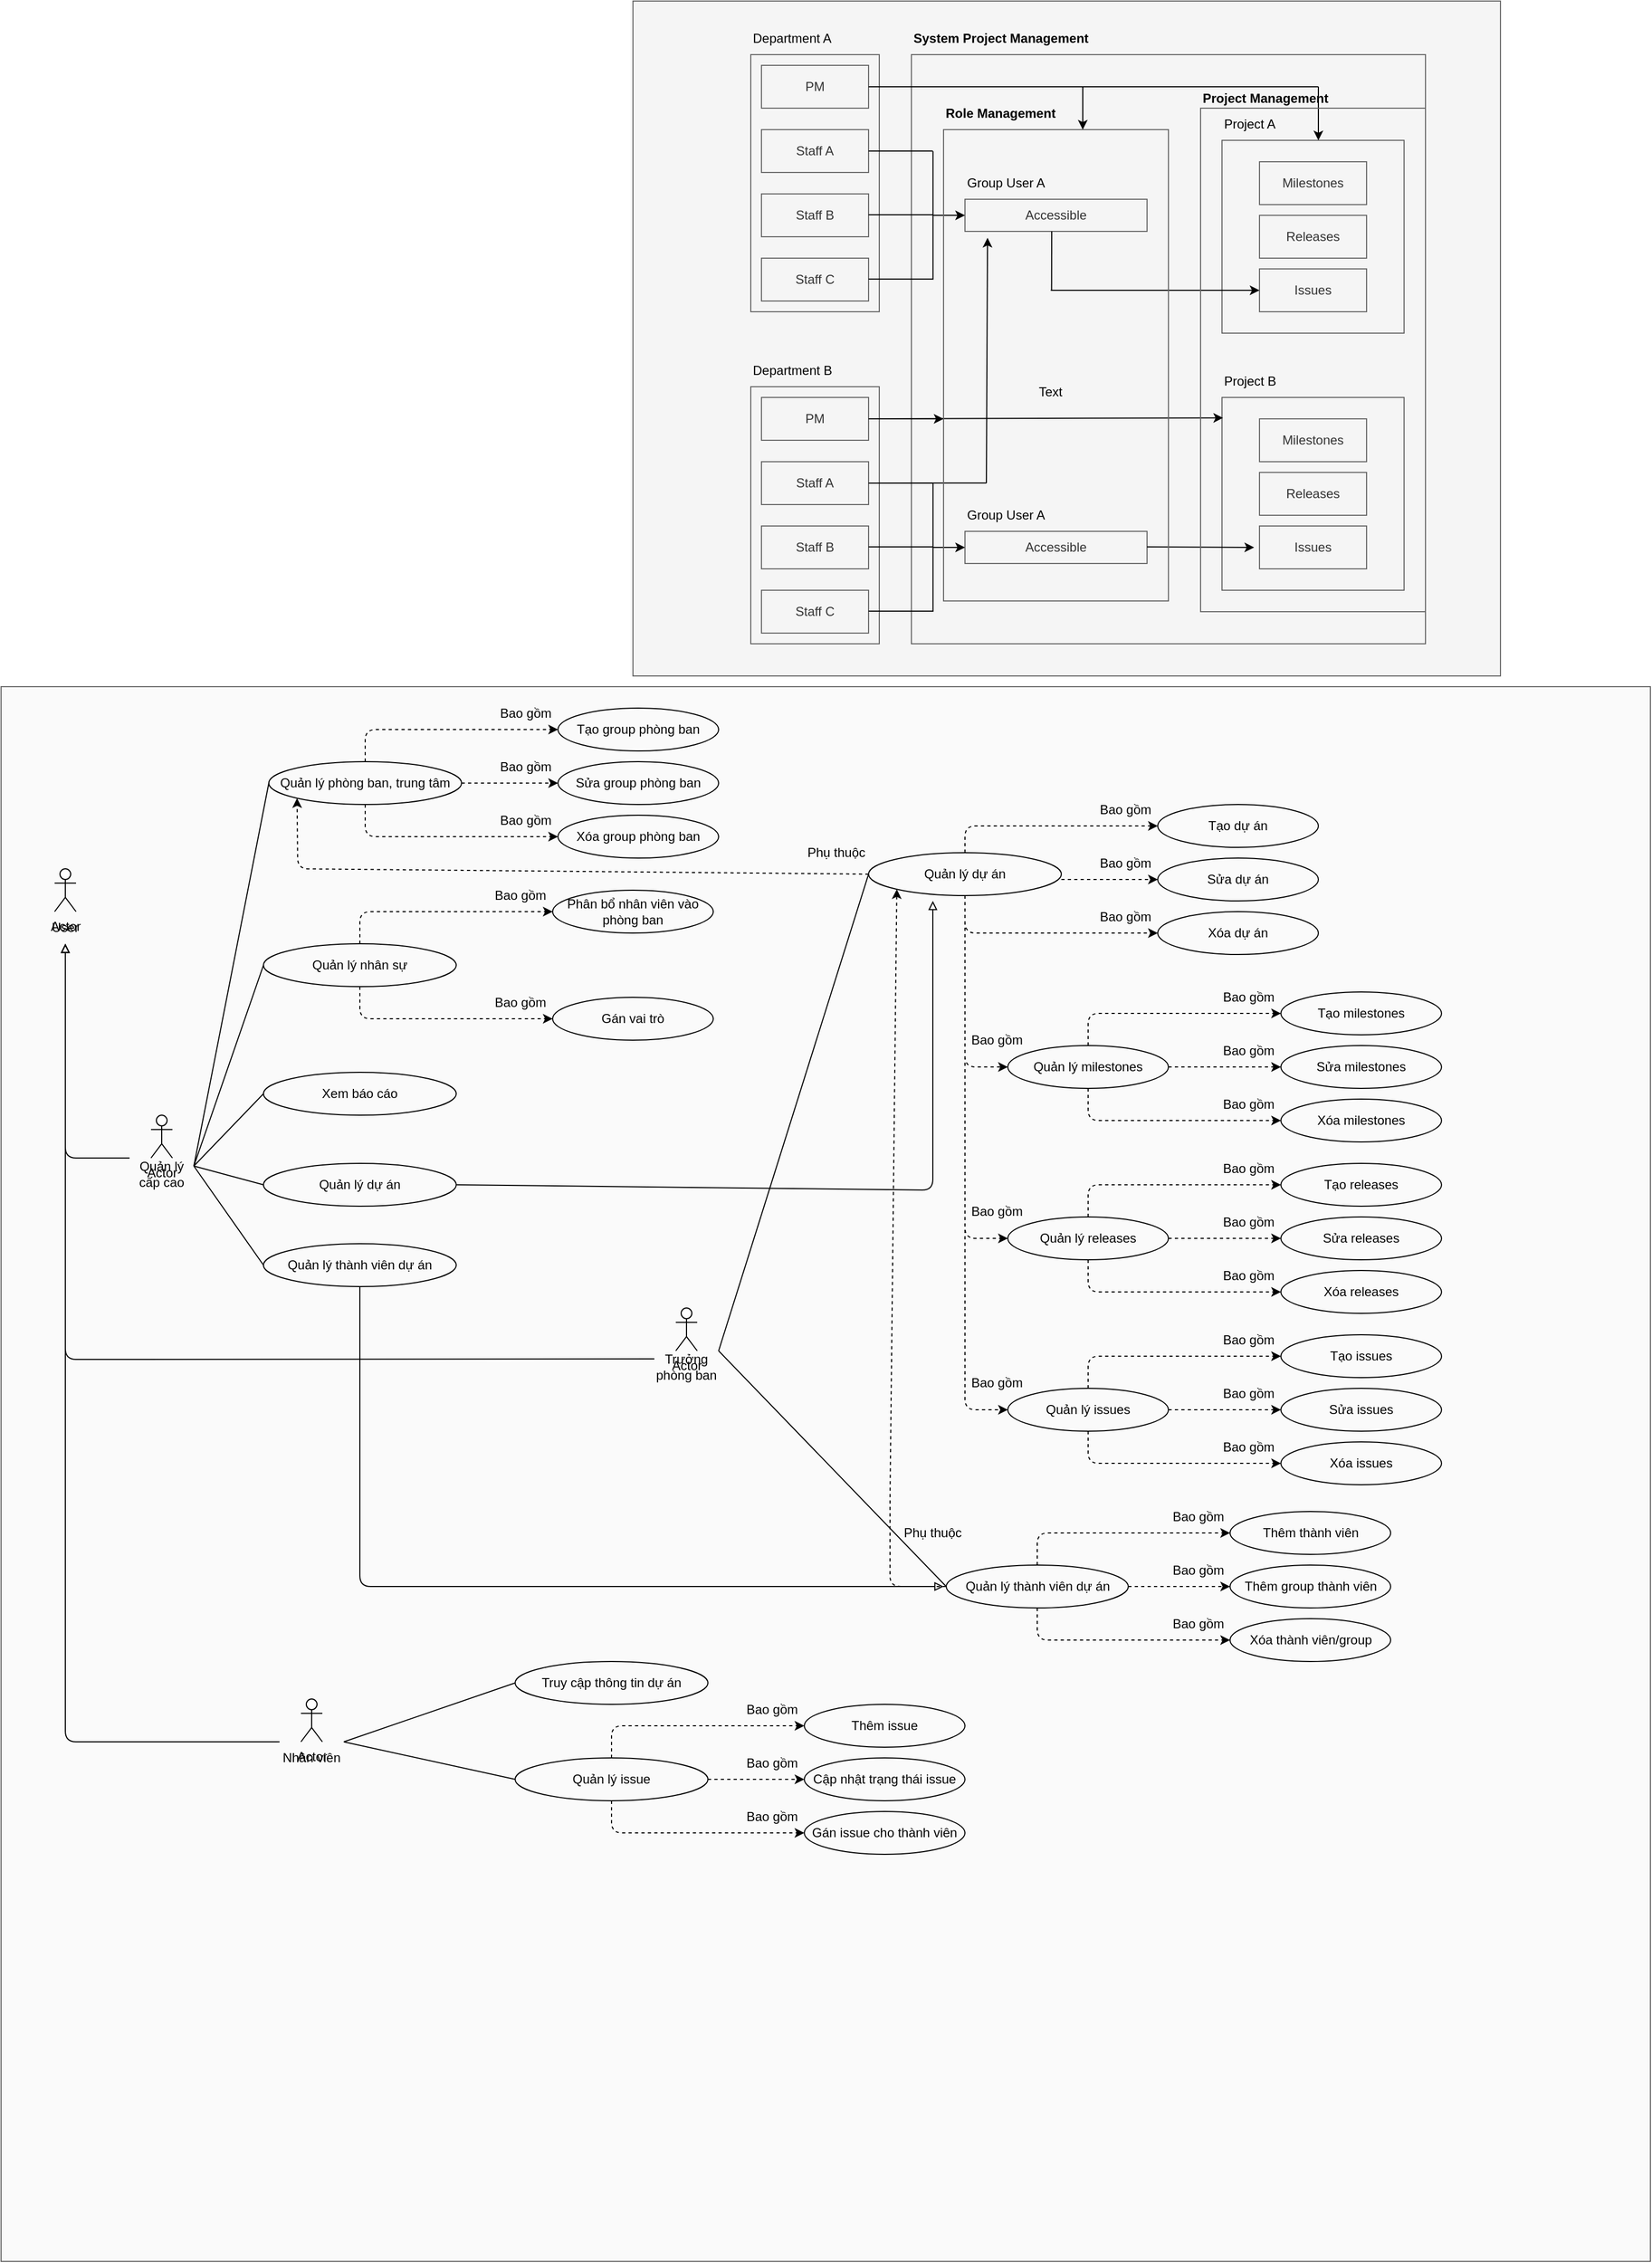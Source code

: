 <mxfile>
    <diagram id="dwlBz-xP3TsE14Cx_-Ta" name="Page-1">
        <mxGraphModel dx="2476" dy="787" grid="1" gridSize="10" guides="1" tooltips="1" connect="1" arrows="1" fold="1" page="1" pageScale="1" pageWidth="850" pageHeight="1100" math="0" shadow="0">
            <root>
                <mxCell id="0"/>
                <mxCell id="1" parent="0"/>
                <mxCell id="2" value="" style="rounded=0;whiteSpace=wrap;html=1;fillColor=#f5f5f5;fontColor=#333333;strokeColor=#666666;" parent="1" vertex="1">
                    <mxGeometry x="30" y="30" width="810" height="630" as="geometry"/>
                </mxCell>
                <mxCell id="3" value="" style="rounded=0;whiteSpace=wrap;html=1;fillColor=#f5f5f5;strokeColor=#666666;fontColor=#333333;" parent="1" vertex="1">
                    <mxGeometry x="290" y="80" width="480" height="550" as="geometry"/>
                </mxCell>
                <mxCell id="4" value="" style="rounded=0;whiteSpace=wrap;html=1;strokeColor=#666666;fillColor=#f5f5f5;fontColor=#333333;" parent="1" vertex="1">
                    <mxGeometry x="140" y="80" width="120" height="240" as="geometry"/>
                </mxCell>
                <mxCell id="5" value="Staff A" style="rounded=0;whiteSpace=wrap;html=1;strokeColor=#666666;fillColor=#f5f5f5;fontColor=#333333;" parent="1" vertex="1">
                    <mxGeometry x="150" y="150" width="100" height="40" as="geometry"/>
                </mxCell>
                <mxCell id="6" value="Staff B" style="rounded=0;whiteSpace=wrap;html=1;strokeColor=#666666;fillColor=#f5f5f5;fontColor=#333333;" parent="1" vertex="1">
                    <mxGeometry x="150" y="210" width="100" height="40" as="geometry"/>
                </mxCell>
                <mxCell id="7" value="Staff C" style="rounded=0;whiteSpace=wrap;html=1;strokeColor=#666666;fillColor=#f5f5f5;fontColor=#333333;" parent="1" vertex="1">
                    <mxGeometry x="150" y="270" width="100" height="40" as="geometry"/>
                </mxCell>
                <mxCell id="8" value="PM" style="rounded=0;whiteSpace=wrap;html=1;strokeColor=#666666;fillColor=#f5f5f5;fontColor=#333333;" parent="1" vertex="1">
                    <mxGeometry x="150" y="90" width="100" height="40" as="geometry"/>
                </mxCell>
                <mxCell id="9" value="" style="rounded=0;whiteSpace=wrap;html=1;strokeColor=#666666;fillColor=#f5f5f5;fontColor=#333333;" parent="1" vertex="1">
                    <mxGeometry x="580" y="160" width="170" height="180" as="geometry"/>
                </mxCell>
                <mxCell id="11" value="Milestones" style="rounded=0;whiteSpace=wrap;html=1;strokeColor=#666666;fillColor=#f5f5f5;fontColor=#333333;" parent="1" vertex="1">
                    <mxGeometry x="615" y="180" width="100" height="40" as="geometry"/>
                </mxCell>
                <mxCell id="12" value="Text" style="text;html=1;strokeColor=none;fillColor=none;align=center;verticalAlign=middle;whiteSpace=wrap;rounded=0;" parent="1" vertex="1">
                    <mxGeometry x="390" y="380" width="60" height="30" as="geometry"/>
                </mxCell>
                <mxCell id="13" value="Department A" style="text;html=1;strokeColor=none;fillColor=none;align=left;verticalAlign=middle;whiteSpace=wrap;rounded=0;fontColor=#000000;" parent="1" vertex="1">
                    <mxGeometry x="140" y="50" width="100" height="30" as="geometry"/>
                </mxCell>
                <mxCell id="14" value="Releases" style="rounded=0;whiteSpace=wrap;html=1;strokeColor=#666666;fillColor=#f5f5f5;fontColor=#333333;" parent="1" vertex="1">
                    <mxGeometry x="615" y="230" width="100" height="40" as="geometry"/>
                </mxCell>
                <mxCell id="15" value="Issues" style="rounded=0;whiteSpace=wrap;html=1;strokeColor=#666666;fillColor=#f5f5f5;fontColor=#333333;" parent="1" vertex="1">
                    <mxGeometry x="615" y="280" width="100" height="40" as="geometry"/>
                </mxCell>
                <mxCell id="16" value="Project A" style="text;html=1;strokeColor=none;fillColor=none;align=left;verticalAlign=middle;whiteSpace=wrap;rounded=0;fontColor=#000000;" parent="1" vertex="1">
                    <mxGeometry x="580" y="130" width="100" height="30" as="geometry"/>
                </mxCell>
                <mxCell id="17" value="Project B" style="text;html=1;strokeColor=none;fillColor=none;align=left;verticalAlign=middle;whiteSpace=wrap;rounded=0;fontColor=#000000;" parent="1" vertex="1">
                    <mxGeometry x="580" y="370" width="100" height="30" as="geometry"/>
                </mxCell>
                <mxCell id="18" value="" style="rounded=0;whiteSpace=wrap;html=1;strokeColor=#666666;fillColor=#f5f5f5;fontColor=#333333;" parent="1" vertex="1">
                    <mxGeometry x="580" y="400" width="170" height="180" as="geometry"/>
                </mxCell>
                <mxCell id="19" value="Milestones" style="rounded=0;whiteSpace=wrap;html=1;strokeColor=#666666;fillColor=#f5f5f5;fontColor=#333333;" parent="1" vertex="1">
                    <mxGeometry x="615" y="420" width="100" height="40" as="geometry"/>
                </mxCell>
                <mxCell id="20" value="Releases" style="rounded=0;whiteSpace=wrap;html=1;strokeColor=#666666;fillColor=#f5f5f5;fontColor=#333333;" parent="1" vertex="1">
                    <mxGeometry x="615" y="470" width="100" height="40" as="geometry"/>
                </mxCell>
                <mxCell id="21" value="Issues" style="rounded=0;whiteSpace=wrap;html=1;strokeColor=#666666;fillColor=#f5f5f5;fontColor=#333333;" parent="1" vertex="1">
                    <mxGeometry x="615" y="520" width="100" height="40" as="geometry"/>
                </mxCell>
                <mxCell id="22" value="Department B" style="text;html=1;strokeColor=none;fillColor=none;align=left;verticalAlign=middle;whiteSpace=wrap;rounded=0;fontColor=#000000;" parent="1" vertex="1">
                    <mxGeometry x="140" y="360" width="100" height="30" as="geometry"/>
                </mxCell>
                <mxCell id="23" value="" style="rounded=0;whiteSpace=wrap;html=1;strokeColor=#666666;fillColor=#f5f5f5;fontColor=#333333;" parent="1" vertex="1">
                    <mxGeometry x="140" y="390" width="120" height="240" as="geometry"/>
                </mxCell>
                <mxCell id="24" value="PM" style="rounded=0;whiteSpace=wrap;html=1;strokeColor=#666666;fillColor=#f5f5f5;fontColor=#333333;" parent="1" vertex="1">
                    <mxGeometry x="150" y="400" width="100" height="40" as="geometry"/>
                </mxCell>
                <mxCell id="25" value="Staff A" style="rounded=0;whiteSpace=wrap;html=1;strokeColor=#666666;fillColor=#f5f5f5;fontColor=#333333;" parent="1" vertex="1">
                    <mxGeometry x="150" y="460" width="100" height="40" as="geometry"/>
                </mxCell>
                <mxCell id="26" value="Staff B" style="rounded=0;whiteSpace=wrap;html=1;strokeColor=#666666;fillColor=#f5f5f5;fontColor=#333333;" parent="1" vertex="1">
                    <mxGeometry x="150" y="520" width="100" height="40" as="geometry"/>
                </mxCell>
                <mxCell id="27" value="Staff C" style="rounded=0;whiteSpace=wrap;html=1;strokeColor=#666666;fillColor=#f5f5f5;fontColor=#333333;" parent="1" vertex="1">
                    <mxGeometry x="150" y="580" width="100" height="40" as="geometry"/>
                </mxCell>
                <mxCell id="28" value="" style="endArrow=none;html=1;fontColor=#000000;strokeColor=#000000;exitX=1;exitY=0.5;exitDx=0;exitDy=0;" parent="1" source="8" edge="1">
                    <mxGeometry width="50" height="50" relative="1" as="geometry">
                        <mxPoint x="400" y="420" as="sourcePoint"/>
                        <mxPoint x="670" y="110" as="targetPoint"/>
                    </mxGeometry>
                </mxCell>
                <mxCell id="29" value="" style="endArrow=classic;html=1;strokeColor=#000000;fontColor=#000000;" parent="1" edge="1">
                    <mxGeometry width="50" height="50" relative="1" as="geometry">
                        <mxPoint x="670" y="110" as="sourcePoint"/>
                        <mxPoint x="670" y="160" as="targetPoint"/>
                    </mxGeometry>
                </mxCell>
                <mxCell id="31" value="Accessible" style="rounded=0;whiteSpace=wrap;html=1;strokeColor=#666666;fillColor=#f5f5f5;fontColor=#333333;" parent="1" vertex="1">
                    <mxGeometry x="340" y="215" width="170" height="30" as="geometry"/>
                </mxCell>
                <mxCell id="32" value="Group User A" style="text;html=1;strokeColor=none;fillColor=none;align=left;verticalAlign=middle;whiteSpace=wrap;rounded=0;fontColor=#000000;" parent="1" vertex="1">
                    <mxGeometry x="340" y="185" width="100" height="30" as="geometry"/>
                </mxCell>
                <mxCell id="33" value="" style="endArrow=none;html=1;strokeColor=#000000;fontColor=#000000;entryX=0.5;entryY=1;entryDx=0;entryDy=0;exitX=0.281;exitY=0.4;exitDx=0;exitDy=0;exitPerimeter=0;" parent="1" edge="1">
                    <mxGeometry width="50" height="50" relative="1" as="geometry">
                        <mxPoint x="420.88" y="300" as="sourcePoint"/>
                        <mxPoint x="421" y="245" as="targetPoint"/>
                    </mxGeometry>
                </mxCell>
                <mxCell id="34" value="" style="endArrow=classic;html=1;strokeColor=#000000;fontColor=#000000;entryX=0;entryY=0.5;entryDx=0;entryDy=0;exitX=0.271;exitY=0.4;exitDx=0;exitDy=0;exitPerimeter=0;" parent="1" source="3" target="15" edge="1">
                    <mxGeometry width="50" height="50" relative="1" as="geometry">
                        <mxPoint x="430" y="300" as="sourcePoint"/>
                        <mxPoint x="450" y="370" as="targetPoint"/>
                    </mxGeometry>
                </mxCell>
                <mxCell id="35" value="" style="endArrow=none;html=1;strokeColor=#000000;fontColor=#000000;entryX=0.042;entryY=0.164;entryDx=0;entryDy=0;entryPerimeter=0;exitX=0.042;exitY=0.382;exitDx=0;exitDy=0;exitPerimeter=0;" parent="1" source="3" target="3" edge="1">
                    <mxGeometry width="50" height="50" relative="1" as="geometry">
                        <mxPoint x="400" y="420" as="sourcePoint"/>
                        <mxPoint x="450" y="370" as="targetPoint"/>
                    </mxGeometry>
                </mxCell>
                <mxCell id="36" value="" style="endArrow=none;html=1;strokeColor=#000000;fontColor=#000000;exitX=1;exitY=0.5;exitDx=0;exitDy=0;" parent="1" source="5" edge="1">
                    <mxGeometry width="50" height="50" relative="1" as="geometry">
                        <mxPoint x="400" y="420" as="sourcePoint"/>
                        <mxPoint x="310" y="170" as="targetPoint"/>
                    </mxGeometry>
                </mxCell>
                <mxCell id="39" value="" style="endArrow=none;html=1;strokeColor=#000000;fontColor=#000000;exitX=1;exitY=0.5;exitDx=0;exitDy=0;" parent="1" edge="1">
                    <mxGeometry width="50" height="50" relative="1" as="geometry">
                        <mxPoint x="250" y="229.5" as="sourcePoint"/>
                        <mxPoint x="310" y="229.5" as="targetPoint"/>
                    </mxGeometry>
                </mxCell>
                <mxCell id="40" value="" style="endArrow=none;html=1;strokeColor=#000000;fontColor=#000000;exitX=1;exitY=0.5;exitDx=0;exitDy=0;" parent="1" edge="1">
                    <mxGeometry width="50" height="50" relative="1" as="geometry">
                        <mxPoint x="250" y="289.5" as="sourcePoint"/>
                        <mxPoint x="310" y="289.5" as="targetPoint"/>
                    </mxGeometry>
                </mxCell>
                <mxCell id="41" value="" style="endArrow=classic;html=1;strokeColor=#000000;fontColor=#000000;entryX=0;entryY=0.5;entryDx=0;entryDy=0;" parent="1" target="31" edge="1">
                    <mxGeometry width="50" height="50" relative="1" as="geometry">
                        <mxPoint x="310" y="230" as="sourcePoint"/>
                        <mxPoint x="450" y="370" as="targetPoint"/>
                    </mxGeometry>
                </mxCell>
                <mxCell id="42" value="" style="endArrow=classic;html=1;strokeColor=#000000;fontColor=#000000;exitX=1;exitY=0.5;exitDx=0;exitDy=0;entryX=0.006;entryY=0.106;entryDx=0;entryDy=0;entryPerimeter=0;" parent="1" source="24" target="18" edge="1">
                    <mxGeometry width="50" height="50" relative="1" as="geometry">
                        <mxPoint x="400" y="420" as="sourcePoint"/>
                        <mxPoint x="450" y="370" as="targetPoint"/>
                    </mxGeometry>
                </mxCell>
                <mxCell id="43" value="Accessible" style="rounded=0;whiteSpace=wrap;html=1;strokeColor=#666666;fillColor=#f5f5f5;fontColor=#333333;" parent="1" vertex="1">
                    <mxGeometry x="340" y="525" width="170" height="30" as="geometry"/>
                </mxCell>
                <mxCell id="44" value="Group User A" style="text;html=1;strokeColor=none;fillColor=none;align=left;verticalAlign=middle;whiteSpace=wrap;rounded=0;fontColor=#000000;" parent="1" vertex="1">
                    <mxGeometry x="340" y="495" width="100" height="30" as="geometry"/>
                </mxCell>
                <mxCell id="45" value="" style="endArrow=none;html=1;strokeColor=#000000;fontColor=#000000;exitX=1;exitY=0.5;exitDx=0;exitDy=0;" parent="1" edge="1">
                    <mxGeometry width="50" height="50" relative="1" as="geometry">
                        <mxPoint x="250" y="539.5" as="sourcePoint"/>
                        <mxPoint x="310" y="539.5" as="targetPoint"/>
                    </mxGeometry>
                </mxCell>
                <mxCell id="47" value="" style="endArrow=none;html=1;strokeColor=#000000;fontColor=#000000;exitX=1;exitY=0.5;exitDx=0;exitDy=0;" parent="1" edge="1">
                    <mxGeometry width="50" height="50" relative="1" as="geometry">
                        <mxPoint x="250" y="480" as="sourcePoint"/>
                        <mxPoint x="310" y="480" as="targetPoint"/>
                    </mxGeometry>
                </mxCell>
                <mxCell id="48" value="" style="endArrow=none;html=1;strokeColor=#000000;fontColor=#000000;entryX=0.042;entryY=0.164;entryDx=0;entryDy=0;entryPerimeter=0;exitX=0.042;exitY=0.382;exitDx=0;exitDy=0;exitPerimeter=0;" parent="1" edge="1">
                    <mxGeometry width="50" height="50" relative="1" as="geometry">
                        <mxPoint x="310.16" y="600.1" as="sourcePoint"/>
                        <mxPoint x="310.16" y="480.2" as="targetPoint"/>
                    </mxGeometry>
                </mxCell>
                <mxCell id="49" value="" style="endArrow=none;html=1;strokeColor=#000000;fontColor=#000000;exitX=1;exitY=0.5;exitDx=0;exitDy=0;" parent="1" edge="1">
                    <mxGeometry width="50" height="50" relative="1" as="geometry">
                        <mxPoint x="250" y="599.5" as="sourcePoint"/>
                        <mxPoint x="310" y="599.5" as="targetPoint"/>
                    </mxGeometry>
                </mxCell>
                <mxCell id="51" value="" style="endArrow=classic;html=1;strokeColor=#000000;fontColor=#000000;entryX=0;entryY=0.5;entryDx=0;entryDy=0;" parent="1" target="43" edge="1">
                    <mxGeometry width="50" height="50" relative="1" as="geometry">
                        <mxPoint x="310" y="540" as="sourcePoint"/>
                        <mxPoint x="350" y="240" as="targetPoint"/>
                    </mxGeometry>
                </mxCell>
                <mxCell id="52" value="" style="endArrow=classic;html=1;strokeColor=#000000;fontColor=#000000;exitX=0.271;exitY=0.4;exitDx=0;exitDy=0;exitPerimeter=0;" parent="1" edge="1">
                    <mxGeometry width="50" height="50" relative="1" as="geometry">
                        <mxPoint x="510.0" y="539.5" as="sourcePoint"/>
                        <mxPoint x="610" y="540" as="targetPoint"/>
                    </mxGeometry>
                </mxCell>
                <mxCell id="53" value="&lt;b&gt;System Project Management&lt;/b&gt;" style="text;html=1;strokeColor=none;fillColor=none;align=left;verticalAlign=middle;whiteSpace=wrap;rounded=0;fontColor=#000000;" parent="1" vertex="1">
                    <mxGeometry x="290" y="50" width="170" height="30" as="geometry"/>
                </mxCell>
                <mxCell id="54" value="" style="endArrow=none;html=1;strokeColor=#000000;fontColor=#000000;exitX=1;exitY=0.5;exitDx=0;exitDy=0;entryX=0.146;entryY=0.727;entryDx=0;entryDy=0;entryPerimeter=0;" parent="1" source="25" target="3" edge="1">
                    <mxGeometry width="50" height="50" relative="1" as="geometry">
                        <mxPoint x="400" y="410" as="sourcePoint"/>
                        <mxPoint x="450" y="360" as="targetPoint"/>
                    </mxGeometry>
                </mxCell>
                <mxCell id="55" value="" style="endArrow=classic;html=1;strokeColor=#000000;fontColor=#000000;entryX=0.124;entryY=1.2;entryDx=0;entryDy=0;entryPerimeter=0;" parent="1" target="31" edge="1">
                    <mxGeometry width="50" height="50" relative="1" as="geometry">
                        <mxPoint x="360" y="480" as="sourcePoint"/>
                        <mxPoint x="450" y="360" as="targetPoint"/>
                    </mxGeometry>
                </mxCell>
                <mxCell id="56" value="" style="rounded=0;whiteSpace=wrap;html=1;strokeColor=#666666;fontColor=#333333;fillColor=none;" parent="1" vertex="1">
                    <mxGeometry x="320" y="150" width="210" height="440" as="geometry"/>
                </mxCell>
                <mxCell id="57" value="&lt;b&gt;Role Management&lt;/b&gt;" style="text;html=1;strokeColor=none;fillColor=none;align=left;verticalAlign=middle;whiteSpace=wrap;rounded=0;fontColor=#000000;" parent="1" vertex="1">
                    <mxGeometry x="320" y="120" width="120" height="30" as="geometry"/>
                </mxCell>
                <mxCell id="58" value="" style="rounded=0;whiteSpace=wrap;html=1;strokeColor=#666666;fontColor=#333333;fillColor=none;" parent="1" vertex="1">
                    <mxGeometry x="560" y="130" width="210" height="470" as="geometry"/>
                </mxCell>
                <mxCell id="59" value="&lt;b&gt;Project Management&lt;/b&gt;" style="text;html=1;strokeColor=none;fillColor=none;align=left;verticalAlign=middle;whiteSpace=wrap;rounded=0;fontColor=#000000;" parent="1" vertex="1">
                    <mxGeometry x="560" y="106" width="120" height="30" as="geometry"/>
                </mxCell>
                <mxCell id="60" value="" style="endArrow=classic;html=1;strokeColor=#000000;fontColor=#000000;" parent="1" edge="1">
                    <mxGeometry width="50" height="50" relative="1" as="geometry">
                        <mxPoint x="450" y="110" as="sourcePoint"/>
                        <mxPoint x="450" y="150" as="targetPoint"/>
                    </mxGeometry>
                </mxCell>
                <mxCell id="61" value="" style="endArrow=classic;html=1;strokeColor=#000000;fontColor=#000000;exitX=1;exitY=0.5;exitDx=0;exitDy=0;" parent="1" source="24" edge="1">
                    <mxGeometry width="50" height="50" relative="1" as="geometry">
                        <mxPoint x="400" y="400" as="sourcePoint"/>
                        <mxPoint x="320" y="420" as="targetPoint"/>
                    </mxGeometry>
                </mxCell>
                <mxCell id="62" value="" style="rounded=0;whiteSpace=wrap;html=1;fillColor=#FAFAFA;fontColor=#333333;strokeColor=#666666;gradientColor=none;" parent="1" vertex="1">
                    <mxGeometry x="-560" y="670" width="1540" height="1470" as="geometry"/>
                </mxCell>
                <mxCell id="63" value="Actor" style="shape=umlActor;verticalLabelPosition=bottom;verticalAlign=top;html=1;outlineConnect=0;strokeColor=#000000;" parent="1" vertex="1">
                    <mxGeometry x="-420" y="1070" width="20" height="40" as="geometry"/>
                </mxCell>
                <mxCell id="64" value="Quản lý cấp cao" style="text;html=1;align=center;verticalAlign=middle;whiteSpace=wrap;rounded=0;fontColor=#000000;" parent="1" vertex="1">
                    <mxGeometry x="-440" y="1110" width="60" height="30" as="geometry"/>
                </mxCell>
                <mxCell id="65" value="Quản lý phòng ban, trung tâm" style="ellipse;whiteSpace=wrap;html=1;strokeColor=#000000;fontColor=#030303;fillColor=#FAFAFA;" parent="1" vertex="1">
                    <mxGeometry x="-310" y="740" width="180" height="40" as="geometry"/>
                </mxCell>
                <mxCell id="66" value="" style="endArrow=none;html=1;fontColor=#030303;strokeColor=#000000;entryX=0;entryY=0.5;entryDx=0;entryDy=0;exitX=1;exitY=0.25;exitDx=0;exitDy=0;" parent="1" source="64" target="65" edge="1">
                    <mxGeometry width="50" height="50" relative="1" as="geometry">
                        <mxPoint x="-360" y="760" as="sourcePoint"/>
                        <mxPoint x="-270" y="760" as="targetPoint"/>
                    </mxGeometry>
                </mxCell>
                <mxCell id="86" value="" style="endArrow=none;html=1;fontColor=#030303;strokeColor=#000000;entryX=0;entryY=0.5;entryDx=0;entryDy=0;exitX=1;exitY=0;exitDx=0;exitDy=0;" parent="1" source="88" target="276" edge="1">
                    <mxGeometry width="50" height="50" relative="1" as="geometry">
                        <mxPoint x="110.19" y="1280.3" as="sourcePoint"/>
                        <mxPoint x="190" y="1210" as="targetPoint"/>
                    </mxGeometry>
                </mxCell>
                <mxCell id="87" value="Actor" style="shape=umlActor;verticalLabelPosition=bottom;verticalAlign=top;html=1;outlineConnect=0;strokeColor=#000000;" parent="1" vertex="1">
                    <mxGeometry x="70" y="1250" width="20" height="40" as="geometry"/>
                </mxCell>
                <mxCell id="88" value="Trưởng phòng ban" style="text;html=1;align=center;verticalAlign=middle;whiteSpace=wrap;rounded=0;fontColor=#000000;" parent="1" vertex="1">
                    <mxGeometry x="50" y="1290" width="60" height="30" as="geometry"/>
                </mxCell>
                <mxCell id="96" value="" style="endArrow=none;html=1;fontColor=#030303;strokeColor=#000000;entryX=0;entryY=0.5;entryDx=0;entryDy=0;exitX=1;exitY=0.25;exitDx=0;exitDy=0;" parent="1" source="64" target="245" edge="1">
                    <mxGeometry width="50" height="50" relative="1" as="geometry">
                        <mxPoint x="-369.81" y="1460.3" as="sourcePoint"/>
                        <mxPoint x="-250.0" y="1460" as="targetPoint"/>
                    </mxGeometry>
                </mxCell>
                <mxCell id="99" value="Truy cập thông tin dự án" style="ellipse;whiteSpace=wrap;html=1;strokeColor=#000000;fontColor=#030303;fillColor=#FAFAFA;" parent="1" vertex="1">
                    <mxGeometry x="-80" y="1580" width="180" height="40" as="geometry"/>
                </mxCell>
                <mxCell id="101" value="Actor" style="shape=umlActor;verticalLabelPosition=bottom;verticalAlign=top;html=1;outlineConnect=0;strokeColor=#000000;" parent="1" vertex="1">
                    <mxGeometry x="-510" y="840" width="20" height="40" as="geometry"/>
                </mxCell>
                <mxCell id="102" value="User" style="text;html=1;align=center;verticalAlign=middle;whiteSpace=wrap;rounded=0;fontColor=#000000;" parent="1" vertex="1">
                    <mxGeometry x="-530" y="880" width="60" height="30" as="geometry"/>
                </mxCell>
                <mxCell id="103" value="Quản lý issue" style="ellipse;whiteSpace=wrap;html=1;strokeColor=#000000;fontColor=#030303;fillColor=#FAFAFA;" parent="1" vertex="1">
                    <mxGeometry x="-80" y="1670" width="180" height="40" as="geometry"/>
                </mxCell>
                <mxCell id="104" value="" style="endArrow=none;html=1;fontColor=#030303;strokeColor=#000000;entryX=0;entryY=0.5;entryDx=0;entryDy=0;exitX=1;exitY=0;exitDx=0;exitDy=0;" parent="1" source="106" target="103" edge="1">
                    <mxGeometry width="50" height="50" relative="1" as="geometry">
                        <mxPoint x="-369.81" y="1690.3" as="sourcePoint"/>
                        <mxPoint x="-30" y="1970" as="targetPoint"/>
                    </mxGeometry>
                </mxCell>
                <mxCell id="105" value="Actor" style="shape=umlActor;verticalLabelPosition=bottom;verticalAlign=top;html=1;outlineConnect=0;strokeColor=#000000;" parent="1" vertex="1">
                    <mxGeometry x="-280" y="1615" width="20" height="40" as="geometry"/>
                </mxCell>
                <mxCell id="106" value="Nhân viên" style="text;html=1;align=center;verticalAlign=middle;whiteSpace=wrap;rounded=0;fontColor=#000000;" parent="1" vertex="1">
                    <mxGeometry x="-300" y="1655" width="60" height="30" as="geometry"/>
                </mxCell>
                <mxCell id="148" value="Quản lý nhân sự" style="ellipse;whiteSpace=wrap;html=1;strokeColor=#000000;fontColor=#030303;fillColor=#FAFAFA;" parent="1" vertex="1">
                    <mxGeometry x="-315" y="910" width="180" height="40" as="geometry"/>
                </mxCell>
                <mxCell id="149" value="" style="endArrow=none;html=1;fontColor=#030303;strokeColor=#000000;entryX=0;entryY=0.5;entryDx=0;entryDy=0;exitX=1;exitY=0.25;exitDx=0;exitDy=0;" parent="1" source="64" target="148" edge="1">
                    <mxGeometry width="50" height="50" relative="1" as="geometry">
                        <mxPoint x="-365" y="930" as="sourcePoint"/>
                        <mxPoint x="-275" y="930" as="targetPoint"/>
                    </mxGeometry>
                </mxCell>
                <mxCell id="150" value="Xem báo cáo" style="ellipse;whiteSpace=wrap;html=1;strokeColor=#000000;fontColor=#030303;fillColor=#FAFAFA;" parent="1" vertex="1">
                    <mxGeometry x="-315" y="1030" width="180" height="40" as="geometry"/>
                </mxCell>
                <mxCell id="151" value="" style="endArrow=none;html=1;fontColor=#030303;strokeColor=#000000;entryX=0;entryY=0.5;entryDx=0;entryDy=0;exitX=1;exitY=0.25;exitDx=0;exitDy=0;" parent="1" source="64" target="150" edge="1">
                    <mxGeometry width="50" height="50" relative="1" as="geometry">
                        <mxPoint x="-380" y="980.0" as="sourcePoint"/>
                        <mxPoint x="-325.72" y="1050.1" as="targetPoint"/>
                    </mxGeometry>
                </mxCell>
                <mxCell id="248" value="" style="group" parent="1" vertex="1" connectable="0">
                    <mxGeometry x="250" y="770" width="535" height="645" as="geometry"/>
                </mxCell>
                <mxCell id="249" value="Sửa milestones" style="ellipse;whiteSpace=wrap;html=1;strokeColor=#000000;fontColor=#030303;fillColor=#FAFAFA;" parent="248" vertex="1">
                    <mxGeometry x="385" y="235" width="150" height="40" as="geometry"/>
                </mxCell>
                <mxCell id="250" value="Xóa milestones" style="ellipse;whiteSpace=wrap;html=1;strokeColor=#000000;fontColor=#030303;fillColor=#FAFAFA;" parent="248" vertex="1">
                    <mxGeometry x="385" y="285" width="150" height="40" as="geometry"/>
                </mxCell>
                <mxCell id="251" value="Bao gồm" style="text;html=1;align=center;verticalAlign=middle;whiteSpace=wrap;rounded=0;fontColor=#000000;" parent="248" vertex="1">
                    <mxGeometry x="325" y="335" width="60" height="30" as="geometry"/>
                </mxCell>
                <mxCell id="252" value="Tạo releases" style="ellipse;whiteSpace=wrap;html=1;strokeColor=#000000;fontColor=#030303;fillColor=#FAFAFA;" parent="248" vertex="1">
                    <mxGeometry x="385" y="345" width="150" height="40" as="geometry"/>
                </mxCell>
                <mxCell id="253" value="Bao gồm" style="text;html=1;align=center;verticalAlign=middle;whiteSpace=wrap;rounded=0;fontColor=#000000;" parent="248" vertex="1">
                    <mxGeometry x="325" y="385" width="60" height="30" as="geometry"/>
                </mxCell>
                <mxCell id="254" value="Sửa releases" style="ellipse;whiteSpace=wrap;html=1;strokeColor=#000000;fontColor=#030303;fillColor=#FAFAFA;" parent="248" vertex="1">
                    <mxGeometry x="385" y="395" width="150" height="40" as="geometry"/>
                </mxCell>
                <mxCell id="255" value="Bao gồm" style="text;html=1;align=center;verticalAlign=middle;whiteSpace=wrap;rounded=0;fontColor=#000000;" parent="248" vertex="1">
                    <mxGeometry x="325" y="435" width="60" height="30" as="geometry"/>
                </mxCell>
                <mxCell id="256" value="Xóa releases" style="ellipse;whiteSpace=wrap;html=1;strokeColor=#000000;fontColor=#030303;fillColor=#FAFAFA;" parent="248" vertex="1">
                    <mxGeometry x="385" y="445" width="150" height="40" as="geometry"/>
                </mxCell>
                <mxCell id="257" value="Quản lý releases" style="ellipse;whiteSpace=wrap;html=1;strokeColor=#000000;fontColor=#030303;fillColor=#FAFAFA;" parent="248" vertex="1">
                    <mxGeometry x="130" y="395" width="150" height="40" as="geometry"/>
                </mxCell>
                <mxCell id="258" value="" style="endArrow=classic;html=1;exitX=0.5;exitY=0;exitDx=0;exitDy=0;strokeColor=#000000;entryX=0;entryY=0.5;entryDx=0;entryDy=0;dashed=1;" parent="248" source="257" target="252" edge="1">
                    <mxGeometry width="50" height="50" relative="1" as="geometry">
                        <mxPoint x="205" y="390" as="sourcePoint"/>
                        <mxPoint x="375" y="325" as="targetPoint"/>
                        <Array as="points">
                            <mxPoint x="205" y="365"/>
                            <mxPoint x="355" y="365"/>
                        </Array>
                    </mxGeometry>
                </mxCell>
                <mxCell id="259" value="" style="endArrow=classic;html=1;dashed=1;strokeColor=#000000;exitX=1;exitY=0.5;exitDx=0;exitDy=0;entryX=0;entryY=0.5;entryDx=0;entryDy=0;" parent="248" source="257" target="254" edge="1">
                    <mxGeometry width="50" height="50" relative="1" as="geometry">
                        <mxPoint x="295" y="415" as="sourcePoint"/>
                        <mxPoint x="375" y="325" as="targetPoint"/>
                    </mxGeometry>
                </mxCell>
                <mxCell id="260" value="" style="endArrow=classic;html=1;exitX=0.5;exitY=1;exitDx=0;exitDy=0;strokeColor=#000000;dashed=1;entryX=0;entryY=0.5;entryDx=0;entryDy=0;" parent="248" source="257" target="256" edge="1">
                    <mxGeometry width="50" height="50" relative="1" as="geometry">
                        <mxPoint x="205" y="430" as="sourcePoint"/>
                        <mxPoint x="675" y="465" as="targetPoint"/>
                        <Array as="points">
                            <mxPoint x="205" y="465"/>
                            <mxPoint x="365" y="465"/>
                        </Array>
                    </mxGeometry>
                </mxCell>
                <mxCell id="261" value="Bao gồm" style="text;html=1;align=center;verticalAlign=middle;whiteSpace=wrap;rounded=0;fontColor=#000000;" parent="248" vertex="1">
                    <mxGeometry x="325" y="495" width="60" height="30" as="geometry"/>
                </mxCell>
                <mxCell id="262" value="Tạo issues" style="ellipse;whiteSpace=wrap;html=1;strokeColor=#000000;fontColor=#030303;fillColor=#FAFAFA;" parent="248" vertex="1">
                    <mxGeometry x="385" y="505" width="150" height="40" as="geometry"/>
                </mxCell>
                <mxCell id="263" value="Bao gồm" style="text;html=1;align=center;verticalAlign=middle;whiteSpace=wrap;rounded=0;fontColor=#000000;" parent="248" vertex="1">
                    <mxGeometry x="325" y="545" width="60" height="30" as="geometry"/>
                </mxCell>
                <mxCell id="264" value="Sửa issues" style="ellipse;whiteSpace=wrap;html=1;strokeColor=#000000;fontColor=#030303;fillColor=#FAFAFA;" parent="248" vertex="1">
                    <mxGeometry x="385" y="555" width="150" height="40" as="geometry"/>
                </mxCell>
                <mxCell id="265" value="Bao gồm" style="text;html=1;align=center;verticalAlign=middle;whiteSpace=wrap;rounded=0;fontColor=#000000;" parent="248" vertex="1">
                    <mxGeometry x="325" y="595" width="60" height="30" as="geometry"/>
                </mxCell>
                <mxCell id="266" value="Xóa issues" style="ellipse;whiteSpace=wrap;html=1;strokeColor=#000000;fontColor=#030303;fillColor=#FAFAFA;" parent="248" vertex="1">
                    <mxGeometry x="385" y="605" width="150" height="40" as="geometry"/>
                </mxCell>
                <mxCell id="267" value="Quản lý issues" style="ellipse;whiteSpace=wrap;html=1;strokeColor=#000000;fontColor=#030303;fillColor=#FAFAFA;" parent="248" vertex="1">
                    <mxGeometry x="130" y="555" width="150" height="40" as="geometry"/>
                </mxCell>
                <mxCell id="268" value="" style="endArrow=classic;html=1;exitX=0.5;exitY=0;exitDx=0;exitDy=0;strokeColor=#000000;entryX=0;entryY=0.5;entryDx=0;entryDy=0;dashed=1;" parent="248" source="267" target="262" edge="1">
                    <mxGeometry width="50" height="50" relative="1" as="geometry">
                        <mxPoint x="205" y="550" as="sourcePoint"/>
                        <mxPoint x="375" y="485" as="targetPoint"/>
                        <Array as="points">
                            <mxPoint x="205" y="525"/>
                            <mxPoint x="355" y="525"/>
                        </Array>
                    </mxGeometry>
                </mxCell>
                <mxCell id="269" value="" style="endArrow=classic;html=1;dashed=1;strokeColor=#000000;exitX=1;exitY=0.5;exitDx=0;exitDy=0;entryX=0;entryY=0.5;entryDx=0;entryDy=0;" parent="248" source="267" target="264" edge="1">
                    <mxGeometry width="50" height="50" relative="1" as="geometry">
                        <mxPoint x="295" y="575" as="sourcePoint"/>
                        <mxPoint x="375" y="485" as="targetPoint"/>
                    </mxGeometry>
                </mxCell>
                <mxCell id="270" value="" style="endArrow=classic;html=1;exitX=0.5;exitY=1;exitDx=0;exitDy=0;strokeColor=#000000;dashed=1;entryX=0;entryY=0.5;entryDx=0;entryDy=0;" parent="248" source="267" target="266" edge="1">
                    <mxGeometry width="50" height="50" relative="1" as="geometry">
                        <mxPoint x="205" y="590" as="sourcePoint"/>
                        <mxPoint x="675" y="625" as="targetPoint"/>
                        <Array as="points">
                            <mxPoint x="205" y="625"/>
                            <mxPoint x="365" y="625"/>
                        </Array>
                    </mxGeometry>
                </mxCell>
                <mxCell id="271" value="Bao gồm" style="text;html=1;align=center;verticalAlign=middle;whiteSpace=wrap;rounded=0;fontColor=#000000;" parent="248" vertex="1">
                    <mxGeometry x="90" y="375" width="60" height="30" as="geometry"/>
                </mxCell>
                <mxCell id="272" value="Bao gồm" style="text;html=1;align=center;verticalAlign=middle;whiteSpace=wrap;rounded=0;fontColor=#000000;" parent="248" vertex="1">
                    <mxGeometry x="90" y="535" width="60" height="30" as="geometry"/>
                </mxCell>
                <mxCell id="273" value="" style="endArrow=classic;html=1;exitX=0.5;exitY=1;exitDx=0;exitDy=0;strokeColor=#000000;dashed=1;entryX=0;entryY=0.5;entryDx=0;entryDy=0;" parent="248" source="276" edge="1">
                    <mxGeometry width="50" height="50" relative="1" as="geometry">
                        <mxPoint x="100" y="105" as="sourcePoint"/>
                        <mxPoint x="130" y="575" as="targetPoint"/>
                        <Array as="points">
                            <mxPoint x="90" y="575"/>
                        </Array>
                    </mxGeometry>
                </mxCell>
                <mxCell id="274" value="" style="endArrow=classic;html=1;exitX=0.5;exitY=1;exitDx=0;exitDy=0;strokeColor=#000000;dashed=1;entryX=0;entryY=0.5;entryDx=0;entryDy=0;" parent="248" source="276" edge="1">
                    <mxGeometry width="50" height="50" relative="1" as="geometry">
                        <mxPoint x="100" y="105" as="sourcePoint"/>
                        <mxPoint x="130" y="415" as="targetPoint"/>
                        <Array as="points">
                            <mxPoint x="90" y="415"/>
                        </Array>
                    </mxGeometry>
                </mxCell>
                <mxCell id="275" value="Bao gồm" style="text;html=1;align=center;verticalAlign=middle;whiteSpace=wrap;rounded=0;fontColor=#000000;" parent="248" vertex="1">
                    <mxGeometry x="90" y="215" width="60" height="30" as="geometry"/>
                </mxCell>
                <mxCell id="276" value="Quản lý dự án" style="ellipse;whiteSpace=wrap;html=1;strokeColor=#000000;fontColor=#030303;fillColor=#FAFAFA;" parent="248" vertex="1">
                    <mxGeometry y="55" width="180" height="40" as="geometry"/>
                </mxCell>
                <mxCell id="277" value="" style="endArrow=classic;html=1;exitX=0.5;exitY=1;exitDx=0;exitDy=0;strokeColor=#000000;dashed=1;entryX=0;entryY=0.5;entryDx=0;entryDy=0;" parent="248" source="276" target="283" edge="1">
                    <mxGeometry width="50" height="50" relative="1" as="geometry">
                        <mxPoint x="90" y="100" as="sourcePoint"/>
                        <mxPoint x="560" y="130" as="targetPoint"/>
                        <Array as="points">
                            <mxPoint x="90" y="130"/>
                            <mxPoint x="250" y="130"/>
                        </Array>
                    </mxGeometry>
                </mxCell>
                <mxCell id="278" value="" style="endArrow=classic;html=1;exitX=0.5;exitY=0;exitDx=0;exitDy=0;strokeColor=#000000;entryX=0;entryY=0.5;entryDx=0;entryDy=0;dashed=1;" parent="248" source="276" target="285" edge="1">
                    <mxGeometry width="50" height="50" relative="1" as="geometry">
                        <mxPoint x="90" y="60" as="sourcePoint"/>
                        <mxPoint x="260" y="-10" as="targetPoint"/>
                        <Array as="points">
                            <mxPoint x="90" y="30"/>
                            <mxPoint x="240" y="30"/>
                        </Array>
                    </mxGeometry>
                </mxCell>
                <mxCell id="279" value="" style="endArrow=classic;html=1;dashed=1;strokeColor=#000000;exitX=1;exitY=0.5;exitDx=0;exitDy=0;entryX=0;entryY=0.5;entryDx=0;entryDy=0;" parent="248" target="284" edge="1">
                    <mxGeometry width="50" height="50" relative="1" as="geometry">
                        <mxPoint x="180" y="80" as="sourcePoint"/>
                        <mxPoint x="260" y="-10" as="targetPoint"/>
                    </mxGeometry>
                </mxCell>
                <mxCell id="280" value="Bao gồm" style="text;html=1;align=center;verticalAlign=middle;whiteSpace=wrap;rounded=0;fontColor=#000000;" parent="248" vertex="1">
                    <mxGeometry x="210" y="50" width="60" height="30" as="geometry"/>
                </mxCell>
                <mxCell id="281" value="Bao gồm" style="text;html=1;align=center;verticalAlign=middle;whiteSpace=wrap;rounded=0;fontColor=#000000;" parent="248" vertex="1">
                    <mxGeometry x="210" width="60" height="30" as="geometry"/>
                </mxCell>
                <mxCell id="282" value="Bao gồm" style="text;html=1;align=center;verticalAlign=middle;whiteSpace=wrap;rounded=0;fontColor=#000000;" parent="248" vertex="1">
                    <mxGeometry x="210" y="100" width="60" height="30" as="geometry"/>
                </mxCell>
                <mxCell id="283" value="Xóa dự án" style="ellipse;whiteSpace=wrap;html=1;strokeColor=#000000;fontColor=#030303;fillColor=#FAFAFA;" parent="248" vertex="1">
                    <mxGeometry x="270" y="110" width="150" height="40" as="geometry"/>
                </mxCell>
                <mxCell id="284" value="Sửa dự án" style="ellipse;whiteSpace=wrap;html=1;strokeColor=#000000;fontColor=#030303;fillColor=#FAFAFA;" parent="248" vertex="1">
                    <mxGeometry x="270" y="60" width="150" height="40" as="geometry"/>
                </mxCell>
                <mxCell id="285" value="Tạo dự án" style="ellipse;whiteSpace=wrap;html=1;strokeColor=#000000;fontColor=#030303;fillColor=#FAFAFA;" parent="248" vertex="1">
                    <mxGeometry x="270" y="10" width="150" height="40" as="geometry"/>
                </mxCell>
                <mxCell id="286" value="" style="endArrow=classic;html=1;dashed=1;strokeColor=#000000;exitX=1;exitY=0.5;exitDx=0;exitDy=0;entryX=0;entryY=0.5;entryDx=0;entryDy=0;" parent="248" source="287" edge="1">
                    <mxGeometry width="50" height="50" relative="1" as="geometry">
                        <mxPoint x="295" y="255" as="sourcePoint"/>
                        <mxPoint x="385" y="255" as="targetPoint"/>
                    </mxGeometry>
                </mxCell>
                <mxCell id="287" value="Quản lý milestones" style="ellipse;whiteSpace=wrap;html=1;strokeColor=#000000;fontColor=#030303;fillColor=#FAFAFA;" parent="248" vertex="1">
                    <mxGeometry x="130" y="235" width="150" height="40" as="geometry"/>
                </mxCell>
                <mxCell id="288" value="" style="endArrow=classic;html=1;exitX=0.5;exitY=1;exitDx=0;exitDy=0;strokeColor=#000000;dashed=1;entryX=0;entryY=0.5;entryDx=0;entryDy=0;" parent="248" source="276" target="287" edge="1">
                    <mxGeometry width="50" height="50" relative="1" as="geometry">
                        <mxPoint x="100" y="105" as="sourcePoint"/>
                        <mxPoint x="280" y="140" as="targetPoint"/>
                        <Array as="points">
                            <mxPoint x="90" y="255"/>
                        </Array>
                    </mxGeometry>
                </mxCell>
                <mxCell id="289" value="" style="endArrow=classic;html=1;exitX=0.5;exitY=1;exitDx=0;exitDy=0;strokeColor=#000000;dashed=1;entryX=0;entryY=0.5;entryDx=0;entryDy=0;" parent="248" source="287" edge="1">
                    <mxGeometry width="50" height="50" relative="1" as="geometry">
                        <mxPoint x="205" y="270" as="sourcePoint"/>
                        <mxPoint x="385" y="305" as="targetPoint"/>
                        <Array as="points">
                            <mxPoint x="205" y="305"/>
                            <mxPoint x="365" y="305"/>
                        </Array>
                    </mxGeometry>
                </mxCell>
                <mxCell id="290" value="Bao gồm" style="text;html=1;align=center;verticalAlign=middle;whiteSpace=wrap;rounded=0;fontColor=#000000;" parent="248" vertex="1">
                    <mxGeometry x="325" y="275" width="60" height="30" as="geometry"/>
                </mxCell>
                <mxCell id="291" value="Bao gồm" style="text;html=1;align=center;verticalAlign=middle;whiteSpace=wrap;rounded=0;fontColor=#000000;" parent="248" vertex="1">
                    <mxGeometry x="325" y="225" width="60" height="30" as="geometry"/>
                </mxCell>
                <mxCell id="292" value="Bao gồm" style="text;html=1;align=center;verticalAlign=middle;whiteSpace=wrap;rounded=0;fontColor=#000000;" parent="248" vertex="1">
                    <mxGeometry x="325" y="175" width="60" height="30" as="geometry"/>
                </mxCell>
                <mxCell id="293" value="Tạo milestones" style="ellipse;whiteSpace=wrap;html=1;strokeColor=#000000;fontColor=#030303;fillColor=#FAFAFA;" parent="248" vertex="1">
                    <mxGeometry x="385" y="185" width="150" height="40" as="geometry"/>
                </mxCell>
                <mxCell id="294" value="" style="endArrow=classic;html=1;exitX=0.5;exitY=0;exitDx=0;exitDy=0;strokeColor=#000000;entryX=0;entryY=0.5;entryDx=0;entryDy=0;dashed=1;" parent="248" source="287" target="293" edge="1">
                    <mxGeometry width="50" height="50" relative="1" as="geometry">
                        <mxPoint x="205" y="230" as="sourcePoint"/>
                        <mxPoint x="375" y="165" as="targetPoint"/>
                        <Array as="points">
                            <mxPoint x="205" y="205"/>
                            <mxPoint x="355" y="205"/>
                        </Array>
                    </mxGeometry>
                </mxCell>
                <mxCell id="301" value="" style="group" parent="1" vertex="1" connectable="0">
                    <mxGeometry x="-315" y="680" width="425" height="550" as="geometry"/>
                </mxCell>
                <mxCell id="114" value="Tạo group phòng ban" style="ellipse;whiteSpace=wrap;html=1;strokeColor=#000000;fontColor=#030303;fillColor=#FAFAFA;" parent="301" vertex="1">
                    <mxGeometry x="275" y="10" width="150" height="40" as="geometry"/>
                </mxCell>
                <mxCell id="115" value="Sửa group phòng ban" style="ellipse;whiteSpace=wrap;html=1;strokeColor=#000000;fontColor=#030303;fillColor=#FAFAFA;" parent="301" vertex="1">
                    <mxGeometry x="275" y="60" width="150" height="40" as="geometry"/>
                </mxCell>
                <mxCell id="116" value="Xóa group phòng ban" style="ellipse;whiteSpace=wrap;html=1;strokeColor=#000000;fontColor=#030303;fillColor=#FAFAFA;" parent="301" vertex="1">
                    <mxGeometry x="275" y="110" width="150" height="40" as="geometry"/>
                </mxCell>
                <mxCell id="119" value="" style="endArrow=classic;html=1;exitX=0.5;exitY=0;exitDx=0;exitDy=0;strokeColor=#000000;entryX=0;entryY=0.5;entryDx=0;entryDy=0;dashed=1;" parent="301" source="65" target="114" edge="1">
                    <mxGeometry width="50" height="50" relative="1" as="geometry">
                        <mxPoint x="215" y="40" as="sourcePoint"/>
                        <mxPoint x="265" y="-10" as="targetPoint"/>
                        <Array as="points">
                            <mxPoint x="95" y="30"/>
                            <mxPoint x="245" y="30"/>
                        </Array>
                    </mxGeometry>
                </mxCell>
                <mxCell id="120" value="" style="endArrow=classic;html=1;exitX=0.5;exitY=1;exitDx=0;exitDy=0;strokeColor=#000000;dashed=1;entryX=0;entryY=0.5;entryDx=0;entryDy=0;" parent="301" source="65" target="116" edge="1">
                    <mxGeometry width="50" height="50" relative="1" as="geometry">
                        <mxPoint x="195" y="130" as="sourcePoint"/>
                        <mxPoint x="565" y="130" as="targetPoint"/>
                        <Array as="points">
                            <mxPoint x="95" y="130"/>
                            <mxPoint x="255" y="130"/>
                        </Array>
                    </mxGeometry>
                </mxCell>
                <mxCell id="121" value="" style="endArrow=classic;html=1;dashed=1;strokeColor=#000000;exitX=1;exitY=0.5;exitDx=0;exitDy=0;entryX=0;entryY=0.5;entryDx=0;entryDy=0;" parent="301" source="65" target="115" edge="1">
                    <mxGeometry width="50" height="50" relative="1" as="geometry">
                        <mxPoint x="215" y="40" as="sourcePoint"/>
                        <mxPoint x="265" y="-10" as="targetPoint"/>
                    </mxGeometry>
                </mxCell>
                <mxCell id="125" value="Bao gồm" style="text;html=1;align=center;verticalAlign=middle;whiteSpace=wrap;rounded=0;fontColor=#000000;" parent="301" vertex="1">
                    <mxGeometry x="215" width="60" height="30" as="geometry"/>
                </mxCell>
                <mxCell id="127" value="Bao gồm" style="text;html=1;align=center;verticalAlign=middle;whiteSpace=wrap;rounded=0;fontColor=#000000;" parent="301" vertex="1">
                    <mxGeometry x="215" y="50" width="60" height="30" as="geometry"/>
                </mxCell>
                <mxCell id="128" value="Bao gồm" style="text;html=1;align=center;verticalAlign=middle;whiteSpace=wrap;rounded=0;fontColor=#000000;" parent="301" vertex="1">
                    <mxGeometry x="215" y="100" width="60" height="30" as="geometry"/>
                </mxCell>
                <mxCell id="142" value="Bao gồm" style="text;html=1;align=center;verticalAlign=middle;whiteSpace=wrap;rounded=0;fontColor=#000000;" parent="301" vertex="1">
                    <mxGeometry x="210" y="170" width="60" height="30" as="geometry"/>
                </mxCell>
                <mxCell id="143" value="Phân bổ nhân viên vào phòng ban" style="ellipse;whiteSpace=wrap;html=1;strokeColor=#000000;fontColor=#030303;fillColor=#FAFAFA;" parent="301" vertex="1">
                    <mxGeometry x="270" y="180" width="150" height="40" as="geometry"/>
                </mxCell>
                <mxCell id="145" value="Gán vai trò" style="ellipse;whiteSpace=wrap;html=1;strokeColor=#000000;fontColor=#030303;fillColor=#FAFAFA;" parent="301" vertex="1">
                    <mxGeometry x="270" y="280" width="150" height="40" as="geometry"/>
                </mxCell>
                <mxCell id="146" value="" style="endArrow=classic;html=1;exitX=0.5;exitY=1;exitDx=0;exitDy=0;strokeColor=#000000;dashed=1;entryX=0;entryY=0.5;entryDx=0;entryDy=0;" parent="301" source="148" target="145" edge="1">
                    <mxGeometry width="50" height="50" relative="1" as="geometry">
                        <mxPoint x="190" y="300" as="sourcePoint"/>
                        <mxPoint x="560" y="300" as="targetPoint"/>
                        <Array as="points">
                            <mxPoint x="90" y="300"/>
                            <mxPoint x="250" y="300"/>
                        </Array>
                    </mxGeometry>
                </mxCell>
                <mxCell id="147" value="Bao gồm" style="text;html=1;align=center;verticalAlign=middle;whiteSpace=wrap;rounded=0;fontColor=#000000;" parent="301" vertex="1">
                    <mxGeometry x="210" y="270" width="60" height="30" as="geometry"/>
                </mxCell>
                <mxCell id="245" value="Quản lý dự án" style="ellipse;whiteSpace=wrap;html=1;strokeColor=#000000;fontColor=#030303;fillColor=#FAFAFA;" parent="301" vertex="1">
                    <mxGeometry y="435" width="180" height="40" as="geometry"/>
                </mxCell>
                <mxCell id="246" value="Quản lý thành viên dự án" style="ellipse;whiteSpace=wrap;html=1;strokeColor=#000000;fontColor=#030303;fillColor=#FAFAFA;" parent="301" vertex="1">
                    <mxGeometry y="510" width="180" height="40" as="geometry"/>
                </mxCell>
                <mxCell id="141" value="" style="endArrow=classic;html=1;exitX=0.5;exitY=0;exitDx=0;exitDy=0;strokeColor=#000000;entryX=0;entryY=0.5;entryDx=0;entryDy=0;dashed=1;" parent="1" source="148" target="143" edge="1">
                    <mxGeometry width="50" height="50" relative="1" as="geometry">
                        <mxPoint x="210" y="210" as="sourcePoint"/>
                        <mxPoint x="260" y="160" as="targetPoint"/>
                        <Array as="points">
                            <mxPoint x="-225" y="880"/>
                            <mxPoint x="-100" y="880"/>
                        </Array>
                    </mxGeometry>
                </mxCell>
                <mxCell id="313" value="" style="endArrow=classic;html=1;exitX=0;exitY=0.5;exitDx=0;exitDy=0;strokeColor=#000000;entryX=0;entryY=1;entryDx=0;entryDy=0;dashed=1;" parent="1" source="303" target="276" edge="1">
                    <mxGeometry width="50" height="50" relative="1" as="geometry">
                        <mxPoint x="150" y="1450" as="sourcePoint"/>
                        <mxPoint x="330.0" y="1420" as="targetPoint"/>
                        <Array as="points">
                            <mxPoint x="270" y="1510"/>
                            <mxPoint x="270" y="1430"/>
                        </Array>
                    </mxGeometry>
                </mxCell>
                <mxCell id="314" value="Phụ thuộc" style="text;html=1;align=center;verticalAlign=middle;whiteSpace=wrap;rounded=0;fontColor=#000000;" parent="1" vertex="1">
                    <mxGeometry x="280" y="1445" width="60" height="30" as="geometry"/>
                </mxCell>
                <mxCell id="315" value="" style="group" parent="1" vertex="1" connectable="0">
                    <mxGeometry x="322.5" y="1430" width="415" height="150" as="geometry"/>
                </mxCell>
                <mxCell id="303" value="Quản lý thành viên dự án" style="ellipse;whiteSpace=wrap;html=1;strokeColor=#000000;fontColor=#030303;fillColor=#FAFAFA;" parent="315" vertex="1">
                    <mxGeometry y="60" width="170" height="40" as="geometry"/>
                </mxCell>
                <mxCell id="304" value="" style="endArrow=classic;html=1;exitX=0.5;exitY=1;exitDx=0;exitDy=0;strokeColor=#000000;dashed=1;entryX=0;entryY=0.5;entryDx=0;entryDy=0;" parent="315" source="303" target="310" edge="1">
                    <mxGeometry width="50" height="50" relative="1" as="geometry">
                        <mxPoint x="85" y="100" as="sourcePoint"/>
                        <mxPoint x="305" y="-610" as="targetPoint"/>
                        <Array as="points">
                            <mxPoint x="85" y="130"/>
                            <mxPoint x="245" y="130"/>
                        </Array>
                    </mxGeometry>
                </mxCell>
                <mxCell id="305" value="" style="endArrow=classic;html=1;dashed=1;strokeColor=#000000;exitX=1;exitY=0.5;exitDx=0;exitDy=0;entryX=0;entryY=0.5;entryDx=0;entryDy=0;" parent="315" source="303" target="311" edge="1">
                    <mxGeometry width="50" height="50" relative="1" as="geometry">
                        <mxPoint x="160" y="80" as="sourcePoint"/>
                        <mxPoint x="5" y="-750" as="targetPoint"/>
                    </mxGeometry>
                </mxCell>
                <mxCell id="306" value="" style="endArrow=classic;html=1;exitX=0.5;exitY=0;exitDx=0;exitDy=0;strokeColor=#000000;entryX=0;entryY=0.5;entryDx=0;entryDy=0;dashed=1;" parent="315" source="303" target="312" edge="1">
                    <mxGeometry width="50" height="50" relative="1" as="geometry">
                        <mxPoint x="85" y="60" as="sourcePoint"/>
                        <mxPoint x="5" y="-750" as="targetPoint"/>
                        <Array as="points">
                            <mxPoint x="85" y="30"/>
                            <mxPoint x="235" y="30"/>
                        </Array>
                    </mxGeometry>
                </mxCell>
                <mxCell id="307" value="Bao gồm" style="text;html=1;align=center;verticalAlign=middle;whiteSpace=wrap;rounded=0;fontColor=#000000;" parent="315" vertex="1">
                    <mxGeometry x="205" y="50" width="60" height="30" as="geometry"/>
                </mxCell>
                <mxCell id="308" value="Bao gồm" style="text;html=1;align=center;verticalAlign=middle;whiteSpace=wrap;rounded=0;fontColor=#000000;" parent="315" vertex="1">
                    <mxGeometry x="205" width="60" height="30" as="geometry"/>
                </mxCell>
                <mxCell id="309" value="Bao gồm" style="text;html=1;align=center;verticalAlign=middle;whiteSpace=wrap;rounded=0;fontColor=#000000;" parent="315" vertex="1">
                    <mxGeometry x="205" y="100" width="60" height="30" as="geometry"/>
                </mxCell>
                <mxCell id="310" value="Xóa thành viên/group" style="ellipse;whiteSpace=wrap;html=1;strokeColor=#000000;fontColor=#030303;fillColor=#FAFAFA;" parent="315" vertex="1">
                    <mxGeometry x="265" y="110" width="150" height="40" as="geometry"/>
                </mxCell>
                <mxCell id="311" value="Thêm group thành viên" style="ellipse;whiteSpace=wrap;html=1;strokeColor=#000000;fontColor=#030303;fillColor=#FAFAFA;" parent="315" vertex="1">
                    <mxGeometry x="265" y="60" width="150" height="40" as="geometry"/>
                </mxCell>
                <mxCell id="312" value="Thêm thành viên" style="ellipse;whiteSpace=wrap;html=1;strokeColor=#000000;fontColor=#030303;fillColor=#FAFAFA;" parent="315" vertex="1">
                    <mxGeometry x="265" y="10" width="150" height="40" as="geometry"/>
                </mxCell>
                <mxCell id="316" value="" style="endArrow=classic;html=1;dashed=1;strokeColor=#000000;fontColor=#000000;exitX=0;exitY=0.5;exitDx=0;exitDy=0;entryX=0;entryY=1;entryDx=0;entryDy=0;" parent="1" source="276" target="65" edge="1">
                    <mxGeometry width="50" height="50" relative="1" as="geometry">
                        <mxPoint x="290" y="850" as="sourcePoint"/>
                        <mxPoint x="340" y="800" as="targetPoint"/>
                        <Array as="points">
                            <mxPoint x="-283" y="840"/>
                        </Array>
                    </mxGeometry>
                </mxCell>
                <mxCell id="317" value="Phụ thuộc" style="text;html=1;align=center;verticalAlign=middle;whiteSpace=wrap;rounded=0;fontColor=#000000;" parent="1" vertex="1">
                    <mxGeometry x="190" y="810" width="60" height="30" as="geometry"/>
                </mxCell>
                <mxCell id="318" value="" style="endArrow=none;html=1;fontColor=#030303;strokeColor=#000000;entryX=0;entryY=0.5;entryDx=0;entryDy=0;exitX=1;exitY=0;exitDx=0;exitDy=0;" parent="1" source="88" target="303" edge="1">
                    <mxGeometry width="50" height="50" relative="1" as="geometry">
                        <mxPoint x="120.19" y="1290.3" as="sourcePoint"/>
                        <mxPoint x="260" y="855" as="targetPoint"/>
                    </mxGeometry>
                </mxCell>
                <mxCell id="319" value="" style="endArrow=block;html=1;strokeColor=#000000;fontColor=#000000;exitX=1;exitY=0.5;exitDx=0;exitDy=0;endFill=0;fillColor=#f5f5f5;shadow=0;rounded=1;" parent="1" source="245" edge="1">
                    <mxGeometry width="50" height="50" relative="1" as="geometry">
                        <mxPoint x="-120" y="950" as="sourcePoint"/>
                        <mxPoint x="310" y="870" as="targetPoint"/>
                        <Array as="points">
                            <mxPoint x="310" y="1140"/>
                        </Array>
                    </mxGeometry>
                </mxCell>
                <mxCell id="320" value="" style="endArrow=block;html=1;strokeColor=#000000;fontColor=#000000;exitX=0.5;exitY=1;exitDx=0;exitDy=0;endFill=0;fillColor=#f5f5f5;shadow=0;rounded=1;" parent="1" source="246" edge="1">
                    <mxGeometry width="50" height="50" relative="1" as="geometry">
                        <mxPoint x="-125.0" y="1145" as="sourcePoint"/>
                        <mxPoint x="320" y="1510" as="targetPoint"/>
                        <Array as="points">
                            <mxPoint x="-225" y="1510"/>
                        </Array>
                    </mxGeometry>
                </mxCell>
                <mxCell id="321" value="" style="endArrow=none;html=1;fontColor=#030303;strokeColor=#000000;entryX=0;entryY=0.5;entryDx=0;entryDy=0;exitX=1;exitY=0.25;exitDx=0;exitDy=0;" parent="1" source="64" target="246" edge="1">
                    <mxGeometry width="50" height="50" relative="1" as="geometry">
                        <mxPoint x="-370" y="1127.5" as="sourcePoint"/>
                        <mxPoint x="-305.0" y="1145" as="targetPoint"/>
                    </mxGeometry>
                </mxCell>
                <mxCell id="322" value="" style="endArrow=none;html=1;fontColor=#030303;strokeColor=#000000;entryX=0;entryY=0.5;entryDx=0;entryDy=0;exitX=1;exitY=0;exitDx=0;exitDy=0;" parent="1" source="106" target="99" edge="1">
                    <mxGeometry width="50" height="50" relative="1" as="geometry">
                        <mxPoint x="-230" y="1665" as="sourcePoint"/>
                        <mxPoint x="-70.0" y="1700" as="targetPoint"/>
                    </mxGeometry>
                </mxCell>
                <mxCell id="323" value="" style="endArrow=classic;html=1;exitX=0.5;exitY=1;exitDx=0;exitDy=0;strokeColor=#000000;dashed=1;entryX=0;entryY=0.5;entryDx=0;entryDy=0;" parent="1" source="103" target="329" edge="1">
                    <mxGeometry width="50" height="50" relative="1" as="geometry">
                        <mxPoint x="10" y="1710" as="sourcePoint"/>
                        <mxPoint x="-92.5" y="-430" as="targetPoint"/>
                        <Array as="points">
                            <mxPoint x="10" y="1740"/>
                            <mxPoint x="170" y="1740"/>
                        </Array>
                    </mxGeometry>
                </mxCell>
                <mxCell id="324" value="" style="endArrow=classic;html=1;dashed=1;strokeColor=#000000;exitX=1;exitY=0.5;exitDx=0;exitDy=0;entryX=0;entryY=0.5;entryDx=0;entryDy=0;" parent="1" source="103" target="330" edge="1">
                    <mxGeometry width="50" height="50" relative="1" as="geometry">
                        <mxPoint x="95" y="1690" as="sourcePoint"/>
                        <mxPoint x="-392.5" y="-570" as="targetPoint"/>
                    </mxGeometry>
                </mxCell>
                <mxCell id="325" value="" style="endArrow=classic;html=1;exitX=0.5;exitY=0;exitDx=0;exitDy=0;strokeColor=#000000;entryX=0;entryY=0.5;entryDx=0;entryDy=0;dashed=1;" parent="1" source="103" target="331" edge="1">
                    <mxGeometry width="50" height="50" relative="1" as="geometry">
                        <mxPoint x="10" y="1670" as="sourcePoint"/>
                        <mxPoint x="-392.5" y="-570" as="targetPoint"/>
                        <Array as="points">
                            <mxPoint x="10" y="1640"/>
                            <mxPoint x="160" y="1640"/>
                        </Array>
                    </mxGeometry>
                </mxCell>
                <mxCell id="326" value="Bao gồm" style="text;html=1;align=center;verticalAlign=middle;whiteSpace=wrap;rounded=0;fontColor=#000000;" parent="1" vertex="1">
                    <mxGeometry x="130" y="1660" width="60" height="30" as="geometry"/>
                </mxCell>
                <mxCell id="327" value="Bao gồm" style="text;html=1;align=center;verticalAlign=middle;whiteSpace=wrap;rounded=0;fontColor=#000000;" parent="1" vertex="1">
                    <mxGeometry x="130" y="1610" width="60" height="30" as="geometry"/>
                </mxCell>
                <mxCell id="328" value="Bao gồm" style="text;html=1;align=center;verticalAlign=middle;whiteSpace=wrap;rounded=0;fontColor=#000000;" parent="1" vertex="1">
                    <mxGeometry x="130" y="1710" width="60" height="30" as="geometry"/>
                </mxCell>
                <mxCell id="329" value="Gán issue cho thành viên" style="ellipse;whiteSpace=wrap;html=1;strokeColor=#000000;fontColor=#030303;fillColor=#FAFAFA;" parent="1" vertex="1">
                    <mxGeometry x="190" y="1720" width="150" height="40" as="geometry"/>
                </mxCell>
                <mxCell id="330" value="Cập nhật trạng thái issue" style="ellipse;whiteSpace=wrap;html=1;strokeColor=#000000;fontColor=#030303;fillColor=#FAFAFA;" parent="1" vertex="1">
                    <mxGeometry x="190" y="1670" width="150" height="40" as="geometry"/>
                </mxCell>
                <mxCell id="331" value="Thêm issue" style="ellipse;whiteSpace=wrap;html=1;strokeColor=#000000;fontColor=#030303;fillColor=#FAFAFA;" parent="1" vertex="1">
                    <mxGeometry x="190" y="1620" width="150" height="40" as="geometry"/>
                </mxCell>
                <mxCell id="333" value="" style="endArrow=block;html=1;strokeColor=#000000;fontColor=#000000;exitX=0;exitY=0.25;exitDx=0;exitDy=0;endFill=0;fillColor=#f5f5f5;shadow=0;rounded=1;entryX=0.5;entryY=1;entryDx=0;entryDy=0;" parent="1" source="88" target="102" edge="1">
                    <mxGeometry width="50" height="50" relative="1" as="geometry">
                        <mxPoint x="-125.0" y="1145" as="sourcePoint"/>
                        <mxPoint x="320" y="880" as="targetPoint"/>
                        <Array as="points">
                            <mxPoint x="-500" y="1298"/>
                        </Array>
                    </mxGeometry>
                </mxCell>
                <mxCell id="334" value="" style="endArrow=block;html=1;strokeColor=#000000;fontColor=#000000;exitX=0;exitY=0;exitDx=0;exitDy=0;endFill=0;fillColor=#f5f5f5;shadow=0;rounded=1;entryX=0.5;entryY=1;entryDx=0;entryDy=0;" parent="1" source="64" edge="1">
                    <mxGeometry width="50" height="50" relative="1" as="geometry">
                        <mxPoint x="50" y="1297.5" as="sourcePoint"/>
                        <mxPoint x="-500.0" y="910" as="targetPoint"/>
                        <Array as="points">
                            <mxPoint x="-500" y="1110"/>
                        </Array>
                    </mxGeometry>
                </mxCell>
                <mxCell id="335" value="" style="endArrow=block;html=1;strokeColor=#000000;fontColor=#000000;exitX=0;exitY=0;exitDx=0;exitDy=0;endFill=0;fillColor=#f5f5f5;shadow=0;rounded=1;entryX=0.5;entryY=1;entryDx=0;entryDy=0;" parent="1" source="106" target="102" edge="1">
                    <mxGeometry width="50" height="50" relative="1" as="geometry">
                        <mxPoint x="-430.0" y="1120" as="sourcePoint"/>
                        <mxPoint x="-490.0" y="920" as="targetPoint"/>
                        <Array as="points">
                            <mxPoint x="-500" y="1655"/>
                        </Array>
                    </mxGeometry>
                </mxCell>
            </root>
        </mxGraphModel>
    </diagram>
</mxfile>